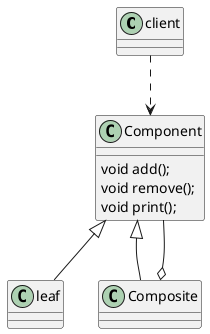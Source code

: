 @startuml
'https://plantuml.com/class-diagram
/'客户端'/
class client{

}

/'component为所有对象定义一个类，不管是叶子还是节点'/
class Component{
    void add();
    void remove();
    void print();
}
/'依赖'/
client ..> Component

/'叶子没有孩子，不能操作孩子，但其定义组合内元素的行为'/
class leaf{

}

/'组合可以操作子节点和叶子，但可能不具有叶子的某些行为'/
class Composite{

}

/'继承/扩展/泛化'/
Component <|-- leaf
Component <|-- Composite

/'聚合'/
Composite o-- Component
@enduml